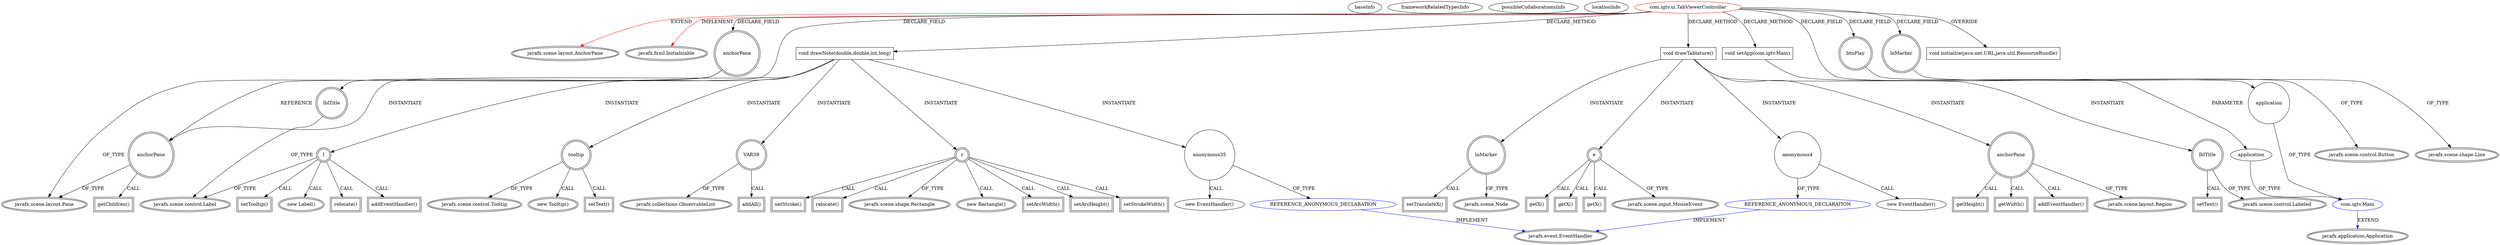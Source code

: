 digraph {
baseInfo[graphId=2482,category="extension_graph",isAnonymous=false,possibleRelation=true]
frameworkRelatedTypesInfo[0="javafx.scene.layout.AnchorPane",1="javafx.fxml.Initializable"]
possibleCollaborationsInfo[0="2482~CLIENT_METHOD_DECLARATION-INSTANTIATION-~javafx.scene.layout.AnchorPane javafx.fxml.Initializable ~javafx.event.EventHandler ~false~true",1="2482~CLIENT_METHOD_DECLARATION-PARAMETER_DECLARATION-FIELD_DECLARATION-~javafx.scene.layout.AnchorPane javafx.fxml.Initializable ~javafx.application.Application ~false~false"]
locationInfo[projectName="dinder-mufflin-igtv",filePath="/dinder-mufflin-igtv/igtv-master/GUI/src/com/igtv/ui/TabViewerController.java",contextSignature="TabViewerController",graphId="2482"]
0[label="com.igtv.ui.TabViewerController",vertexType="ROOT_CLIENT_CLASS_DECLARATION",isFrameworkType=false,color=red]
1[label="javafx.scene.layout.AnchorPane",vertexType="FRAMEWORK_CLASS_TYPE",isFrameworkType=true,peripheries=2]
2[label="javafx.fxml.Initializable",vertexType="FRAMEWORK_INTERFACE_TYPE",isFrameworkType=true,peripheries=2]
3[label="anchorPane",vertexType="FIELD_DECLARATION",isFrameworkType=true,peripheries=2,shape=circle]
4[label="javafx.scene.layout.Pane",vertexType="FRAMEWORK_CLASS_TYPE",isFrameworkType=true,peripheries=2]
5[label="application",vertexType="FIELD_DECLARATION",isFrameworkType=false,shape=circle]
6[label="com.igtv.Main",vertexType="REFERENCE_CLIENT_CLASS_DECLARATION",isFrameworkType=false,color=blue]
7[label="javafx.application.Application",vertexType="FRAMEWORK_CLASS_TYPE",isFrameworkType=true,peripheries=2]
8[label="btnPlay",vertexType="FIELD_DECLARATION",isFrameworkType=true,peripheries=2,shape=circle]
9[label="javafx.scene.control.Button",vertexType="FRAMEWORK_CLASS_TYPE",isFrameworkType=true,peripheries=2]
10[label="lblTitle",vertexType="FIELD_DECLARATION",isFrameworkType=true,peripheries=2,shape=circle]
11[label="javafx.scene.control.Label",vertexType="FRAMEWORK_CLASS_TYPE",isFrameworkType=true,peripheries=2]
12[label="lnMarker",vertexType="FIELD_DECLARATION",isFrameworkType=true,peripheries=2,shape=circle]
13[label="javafx.scene.shape.Line",vertexType="FRAMEWORK_CLASS_TYPE",isFrameworkType=true,peripheries=2]
14[label="void initialize(java.net.URL,java.util.ResourceBundle)",vertexType="OVERRIDING_METHOD_DECLARATION",isFrameworkType=false,shape=box]
15[label="void setApp(com.igtv.Main)",vertexType="CLIENT_METHOD_DECLARATION",isFrameworkType=false,shape=box]
16[label="application",vertexType="PARAMETER_DECLARATION",isFrameworkType=false]
18[label="void drawTablature()",vertexType="CLIENT_METHOD_DECLARATION",isFrameworkType=false,shape=box]
19[label="anchorPane",vertexType="VARIABLE_EXPRESION",isFrameworkType=true,peripheries=2,shape=circle]
21[label="javafx.scene.layout.Region",vertexType="FRAMEWORK_CLASS_TYPE",isFrameworkType=true,peripheries=2]
20[label="getHeight()",vertexType="INSIDE_CALL",isFrameworkType=true,peripheries=2,shape=box]
23[label="getWidth()",vertexType="INSIDE_CALL",isFrameworkType=true,peripheries=2,shape=box]
24[label="lblTitle",vertexType="VARIABLE_EXPRESION",isFrameworkType=true,peripheries=2,shape=circle]
26[label="javafx.scene.control.Labeled",vertexType="FRAMEWORK_CLASS_TYPE",isFrameworkType=true,peripheries=2]
25[label="setText()",vertexType="INSIDE_CALL",isFrameworkType=true,peripheries=2,shape=box]
28[label="addEventHandler()",vertexType="INSIDE_CALL",isFrameworkType=true,peripheries=2,shape=box]
30[label="anonymous4",vertexType="VARIABLE_EXPRESION",isFrameworkType=false,shape=circle]
31[label="REFERENCE_ANONYMOUS_DECLARATION",vertexType="REFERENCE_ANONYMOUS_DECLARATION",isFrameworkType=false,color=blue]
32[label="javafx.event.EventHandler",vertexType="FRAMEWORK_INTERFACE_TYPE",isFrameworkType=true,peripheries=2]
29[label="new EventHandler()",vertexType="CONSTRUCTOR_CALL",isFrameworkType=false]
33[label="lnMarker",vertexType="VARIABLE_EXPRESION",isFrameworkType=true,peripheries=2,shape=circle]
35[label="javafx.scene.Node",vertexType="FRAMEWORK_CLASS_TYPE",isFrameworkType=true,peripheries=2]
34[label="setTranslateX()",vertexType="INSIDE_CALL",isFrameworkType=true,peripheries=2,shape=box]
36[label="e",vertexType="VARIABLE_EXPRESION",isFrameworkType=true,peripheries=2,shape=circle]
38[label="javafx.scene.input.MouseEvent",vertexType="FRAMEWORK_CLASS_TYPE",isFrameworkType=true,peripheries=2]
37[label="getX()",vertexType="INSIDE_CALL",isFrameworkType=true,peripheries=2,shape=box]
40[label="getX()",vertexType="INSIDE_CALL",isFrameworkType=true,peripheries=2,shape=box]
42[label="getX()",vertexType="INSIDE_CALL",isFrameworkType=true,peripheries=2,shape=box]
98[label="void drawNote(double,double,int,long)",vertexType="CLIENT_METHOD_DECLARATION",isFrameworkType=false,shape=box]
100[label="r",vertexType="VARIABLE_EXPRESION",isFrameworkType=true,peripheries=2,shape=circle]
101[label="javafx.scene.shape.Rectangle",vertexType="FRAMEWORK_CLASS_TYPE",isFrameworkType=true,peripheries=2]
99[label="new Rectangle()",vertexType="CONSTRUCTOR_CALL",isFrameworkType=true,peripheries=2]
103[label="setArcWidth()",vertexType="INSIDE_CALL",isFrameworkType=true,peripheries=2,shape=box]
105[label="setArcHeight()",vertexType="INSIDE_CALL",isFrameworkType=true,peripheries=2,shape=box]
107[label="setStrokeWidth()",vertexType="INSIDE_CALL",isFrameworkType=true,peripheries=2,shape=box]
109[label="setStroke()",vertexType="INSIDE_CALL",isFrameworkType=true,peripheries=2,shape=box]
111[label="relocate()",vertexType="INSIDE_CALL",isFrameworkType=true,peripheries=2,shape=box]
113[label="l",vertexType="VARIABLE_EXPRESION",isFrameworkType=true,peripheries=2,shape=circle]
112[label="new Label()",vertexType="CONSTRUCTOR_CALL",isFrameworkType=true,peripheries=2]
116[label="relocate()",vertexType="INSIDE_CALL",isFrameworkType=true,peripheries=2,shape=box]
118[label="addEventHandler()",vertexType="INSIDE_CALL",isFrameworkType=true,peripheries=2,shape=box]
120[label="anonymous35",vertexType="VARIABLE_EXPRESION",isFrameworkType=false,shape=circle]
121[label="REFERENCE_ANONYMOUS_DECLARATION",vertexType="REFERENCE_ANONYMOUS_DECLARATION",isFrameworkType=false,color=blue]
119[label="new EventHandler()",vertexType="CONSTRUCTOR_CALL",isFrameworkType=false]
124[label="tooltip",vertexType="VARIABLE_EXPRESION",isFrameworkType=true,peripheries=2,shape=circle]
125[label="javafx.scene.control.Tooltip",vertexType="FRAMEWORK_CLASS_TYPE",isFrameworkType=true,peripheries=2]
123[label="new Tooltip()",vertexType="CONSTRUCTOR_CALL",isFrameworkType=true,peripheries=2]
127[label="setText()",vertexType="INSIDE_CALL",isFrameworkType=true,peripheries=2,shape=box]
129[label="setTooltip()",vertexType="INSIDE_CALL",isFrameworkType=true,peripheries=2,shape=box]
130[label="VAR39",vertexType="VARIABLE_EXPRESION",isFrameworkType=true,peripheries=2,shape=circle]
132[label="javafx.collections.ObservableList",vertexType="FRAMEWORK_INTERFACE_TYPE",isFrameworkType=true,peripheries=2]
131[label="addAll()",vertexType="INSIDE_CALL",isFrameworkType=true,peripheries=2,shape=box]
133[label="anchorPane",vertexType="VARIABLE_EXPRESION",isFrameworkType=true,peripheries=2,shape=circle]
134[label="getChildren()",vertexType="INSIDE_CALL",isFrameworkType=true,peripheries=2,shape=box]
0->1[label="EXTEND",color=red]
0->2[label="IMPLEMENT",color=red]
0->3[label="DECLARE_FIELD"]
3->4[label="OF_TYPE"]
0->5[label="DECLARE_FIELD"]
6->7[label="EXTEND",color=blue]
5->6[label="OF_TYPE"]
0->8[label="DECLARE_FIELD"]
8->9[label="OF_TYPE"]
0->10[label="DECLARE_FIELD"]
10->11[label="OF_TYPE"]
0->12[label="DECLARE_FIELD"]
12->13[label="OF_TYPE"]
0->14[label="OVERRIDE"]
0->15[label="DECLARE_METHOD"]
16->6[label="OF_TYPE"]
15->16[label="PARAMETER"]
0->18[label="DECLARE_METHOD"]
18->19[label="INSTANTIATE"]
19->21[label="OF_TYPE"]
19->20[label="CALL"]
19->23[label="CALL"]
18->24[label="INSTANTIATE"]
24->26[label="OF_TYPE"]
24->25[label="CALL"]
19->28[label="CALL"]
18->30[label="INSTANTIATE"]
31->32[label="IMPLEMENT",color=blue]
30->31[label="OF_TYPE"]
30->29[label="CALL"]
18->33[label="INSTANTIATE"]
33->35[label="OF_TYPE"]
33->34[label="CALL"]
18->36[label="INSTANTIATE"]
36->38[label="OF_TYPE"]
36->37[label="CALL"]
36->40[label="CALL"]
36->42[label="CALL"]
0->98[label="DECLARE_METHOD"]
98->100[label="INSTANTIATE"]
100->101[label="OF_TYPE"]
100->99[label="CALL"]
100->103[label="CALL"]
100->105[label="CALL"]
100->107[label="CALL"]
100->109[label="CALL"]
100->111[label="CALL"]
98->113[label="INSTANTIATE"]
113->11[label="OF_TYPE"]
113->112[label="CALL"]
113->116[label="CALL"]
113->118[label="CALL"]
98->120[label="INSTANTIATE"]
121->32[label="IMPLEMENT",color=blue]
120->121[label="OF_TYPE"]
120->119[label="CALL"]
98->124[label="INSTANTIATE"]
124->125[label="OF_TYPE"]
124->123[label="CALL"]
124->127[label="CALL"]
113->129[label="CALL"]
98->130[label="INSTANTIATE"]
130->132[label="OF_TYPE"]
130->131[label="CALL"]
98->133[label="INSTANTIATE"]
3->133[label="REFERENCE"]
133->4[label="OF_TYPE"]
133->134[label="CALL"]
}

